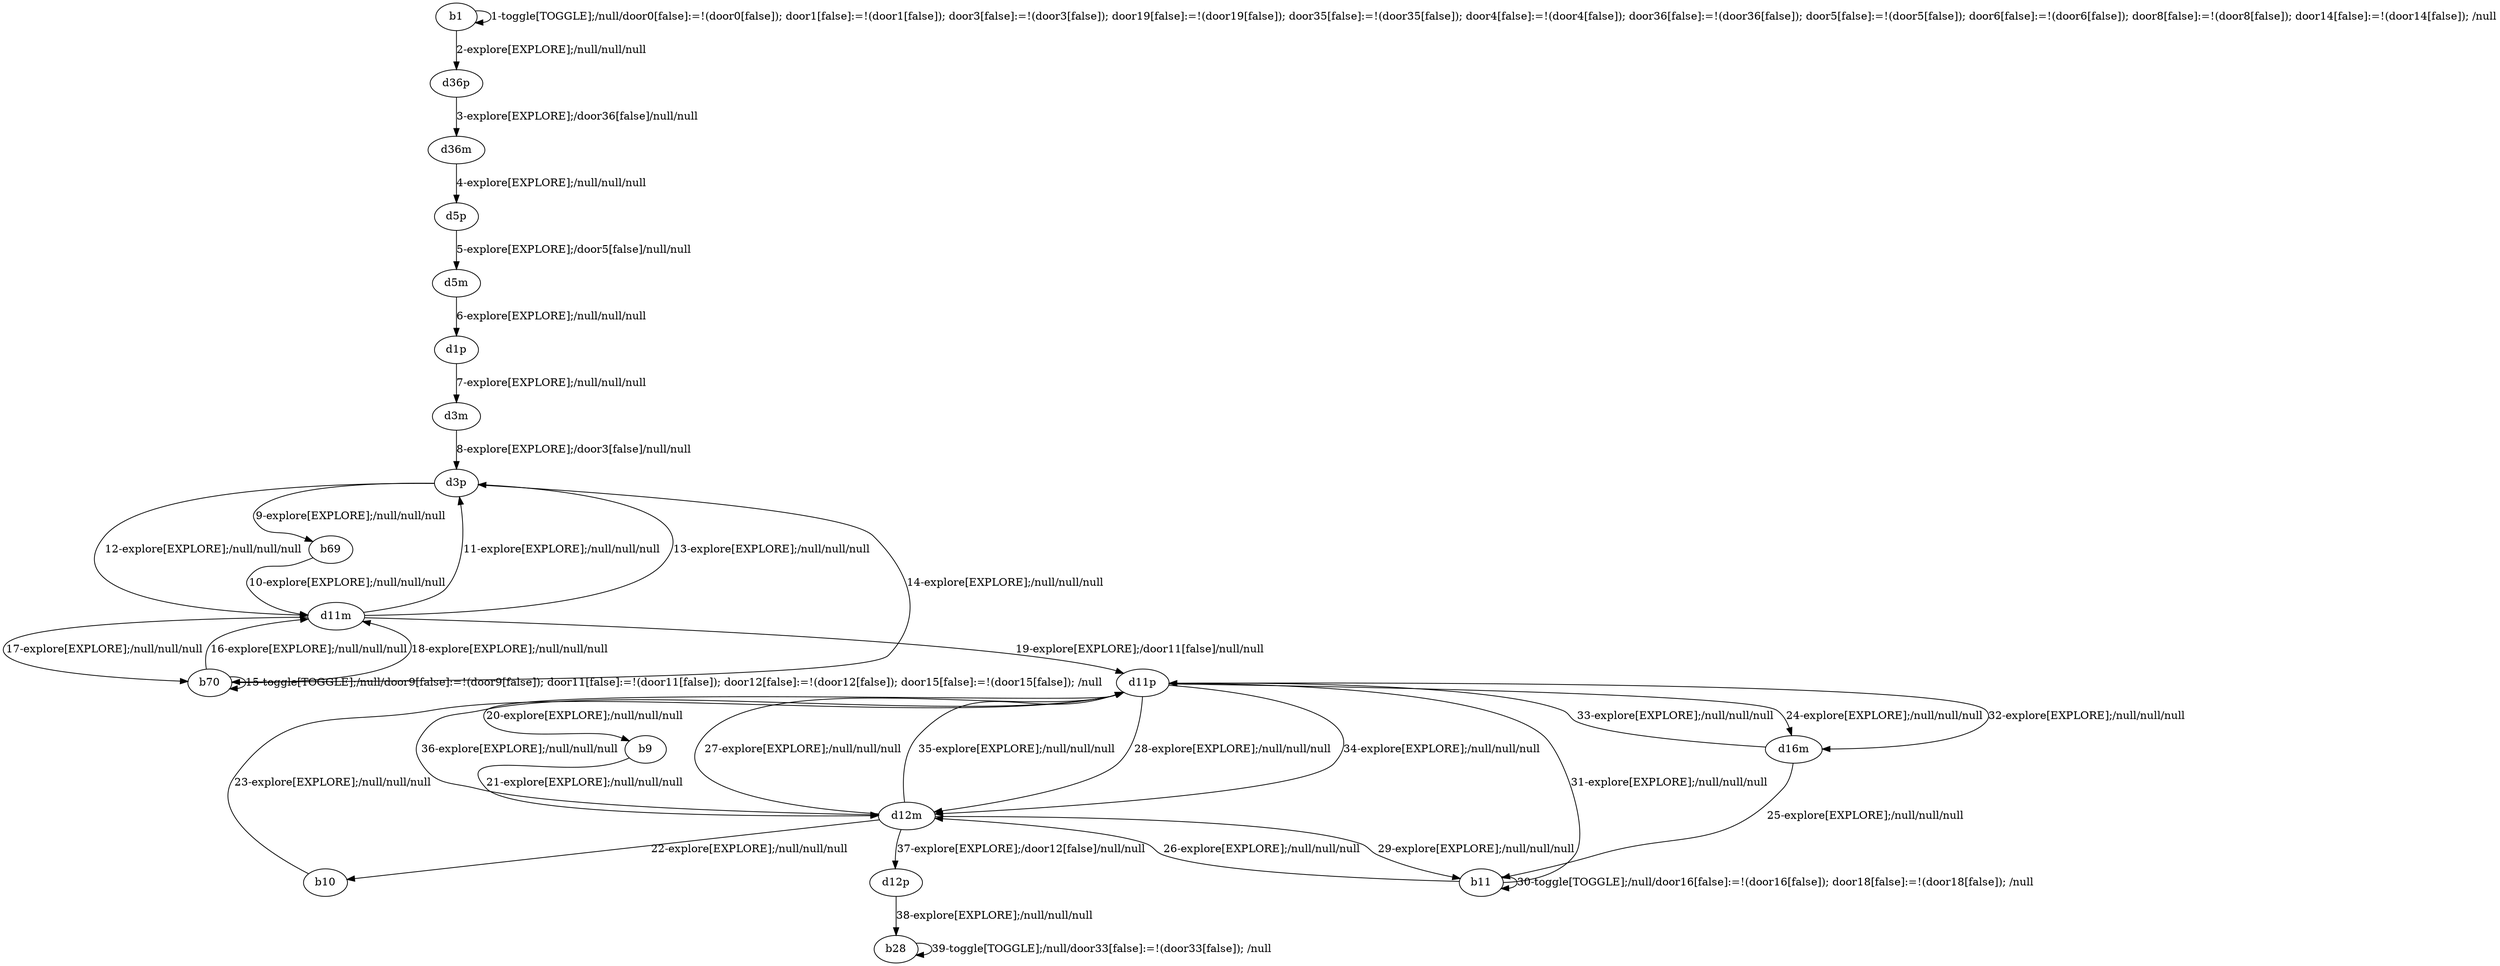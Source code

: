 # Total number of goals covered by this test: 8
# d12m --> b11
# b28 --> b28
# b11 --> b11
# b11 --> d11p
# d16m --> d11p
# b9 --> d12m
# d12m --> b10
# b10 --> d11p

digraph g {
"b1" -> "b1" [label = "1-toggle[TOGGLE];/null/door0[false]:=!(door0[false]); door1[false]:=!(door1[false]); door3[false]:=!(door3[false]); door19[false]:=!(door19[false]); door35[false]:=!(door35[false]); door4[false]:=!(door4[false]); door36[false]:=!(door36[false]); door5[false]:=!(door5[false]); door6[false]:=!(door6[false]); door8[false]:=!(door8[false]); door14[false]:=!(door14[false]); /null"];
"b1" -> "d36p" [label = "2-explore[EXPLORE];/null/null/null"];
"d36p" -> "d36m" [label = "3-explore[EXPLORE];/door36[false]/null/null"];
"d36m" -> "d5p" [label = "4-explore[EXPLORE];/null/null/null"];
"d5p" -> "d5m" [label = "5-explore[EXPLORE];/door5[false]/null/null"];
"d5m" -> "d1p" [label = "6-explore[EXPLORE];/null/null/null"];
"d1p" -> "d3m" [label = "7-explore[EXPLORE];/null/null/null"];
"d3m" -> "d3p" [label = "8-explore[EXPLORE];/door3[false]/null/null"];
"d3p" -> "b69" [label = "9-explore[EXPLORE];/null/null/null"];
"b69" -> "d11m" [label = "10-explore[EXPLORE];/null/null/null"];
"d11m" -> "d3p" [label = "11-explore[EXPLORE];/null/null/null"];
"d3p" -> "d11m" [label = "12-explore[EXPLORE];/null/null/null"];
"d11m" -> "d3p" [label = "13-explore[EXPLORE];/null/null/null"];
"d3p" -> "b70" [label = "14-explore[EXPLORE];/null/null/null"];
"b70" -> "b70" [label = "15-toggle[TOGGLE];/null/door9[false]:=!(door9[false]); door11[false]:=!(door11[false]); door12[false]:=!(door12[false]); door15[false]:=!(door15[false]); /null"];
"b70" -> "d11m" [label = "16-explore[EXPLORE];/null/null/null"];
"d11m" -> "b70" [label = "17-explore[EXPLORE];/null/null/null"];
"b70" -> "d11m" [label = "18-explore[EXPLORE];/null/null/null"];
"d11m" -> "d11p" [label = "19-explore[EXPLORE];/door11[false]/null/null"];
"d11p" -> "b9" [label = "20-explore[EXPLORE];/null/null/null"];
"b9" -> "d12m" [label = "21-explore[EXPLORE];/null/null/null"];
"d12m" -> "b10" [label = "22-explore[EXPLORE];/null/null/null"];
"b10" -> "d11p" [label = "23-explore[EXPLORE];/null/null/null"];
"d11p" -> "d16m" [label = "24-explore[EXPLORE];/null/null/null"];
"d16m" -> "b11" [label = "25-explore[EXPLORE];/null/null/null"];
"b11" -> "d12m" [label = "26-explore[EXPLORE];/null/null/null"];
"d12m" -> "d11p" [label = "27-explore[EXPLORE];/null/null/null"];
"d11p" -> "d12m" [label = "28-explore[EXPLORE];/null/null/null"];
"d12m" -> "b11" [label = "29-explore[EXPLORE];/null/null/null"];
"b11" -> "b11" [label = "30-toggle[TOGGLE];/null/door16[false]:=!(door16[false]); door18[false]:=!(door18[false]); /null"];
"b11" -> "d11p" [label = "31-explore[EXPLORE];/null/null/null"];
"d11p" -> "d16m" [label = "32-explore[EXPLORE];/null/null/null"];
"d16m" -> "d11p" [label = "33-explore[EXPLORE];/null/null/null"];
"d11p" -> "d12m" [label = "34-explore[EXPLORE];/null/null/null"];
"d12m" -> "d11p" [label = "35-explore[EXPLORE];/null/null/null"];
"d11p" -> "d12m" [label = "36-explore[EXPLORE];/null/null/null"];
"d12m" -> "d12p" [label = "37-explore[EXPLORE];/door12[false]/null/null"];
"d12p" -> "b28" [label = "38-explore[EXPLORE];/null/null/null"];
"b28" -> "b28" [label = "39-toggle[TOGGLE];/null/door33[false]:=!(door33[false]); /null"];
}